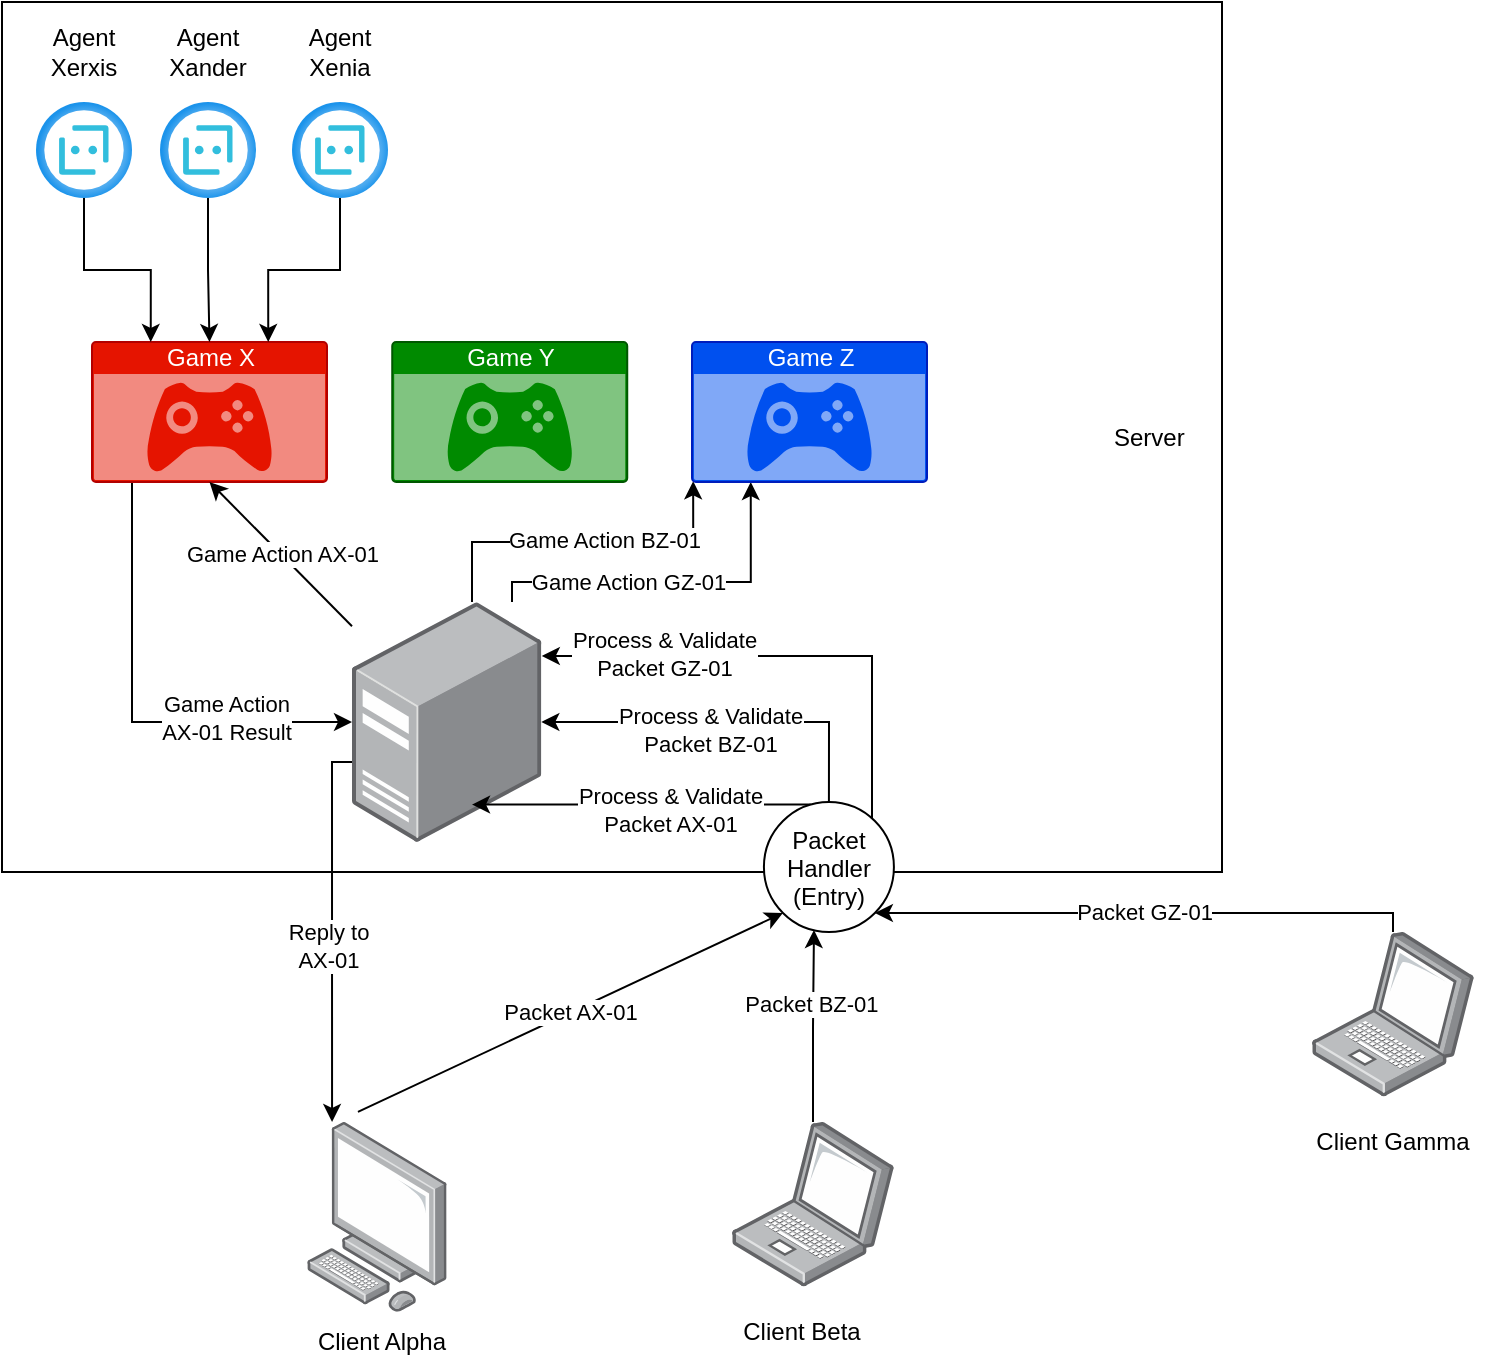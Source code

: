 <mxfile version="14.1.8" type="device"><diagram id="kwH8uOlHDMHIYEGMTlBu" name="Page-1"><mxGraphModel dx="2468" dy="2277" grid="1" gridSize="10" guides="1" tooltips="1" connect="1" arrows="1" fold="1" page="1" pageScale="1" pageWidth="827" pageHeight="1169" math="0" shadow="0"><root><mxCell id="0"/><mxCell id="1" parent="0"/><mxCell id="pQdqyS4wLz-QZiZdRWrY-2" value="Server&amp;nbsp; &amp;nbsp; &amp;nbsp;" style="rounded=0;whiteSpace=wrap;html=1;align=right;" vertex="1" parent="1"><mxGeometry x="-65" y="-200" width="610" height="435" as="geometry"/></mxCell><mxCell id="pQdqyS4wLz-QZiZdRWrY-33" value="Packet BZ-01&amp;nbsp;" style="edgeStyle=orthogonalEdgeStyle;rounded=0;orthogonalLoop=1;jettySize=auto;html=1;entryX=0.385;entryY=0.985;entryDx=0;entryDy=0;entryPerimeter=0;" edge="1" parent="1" source="pQdqyS4wLz-QZiZdRWrY-4" target="pQdqyS4wLz-QZiZdRWrY-14"><mxGeometry x="0.244" relative="1" as="geometry"><mxPoint as="offset"/></mxGeometry></mxCell><mxCell id="pQdqyS4wLz-QZiZdRWrY-4" value="" style="points=[];aspect=fixed;html=1;align=center;shadow=0;dashed=0;image;image=img/lib/allied_telesis/computer_and_terminals/Laptop.svg;" vertex="1" parent="1"><mxGeometry x="300" y="360" width="80.96" height="82.12" as="geometry"/></mxCell><mxCell id="pQdqyS4wLz-QZiZdRWrY-31" style="edgeStyle=orthogonalEdgeStyle;rounded=0;orthogonalLoop=1;jettySize=auto;html=1;entryX=0.179;entryY=0;entryDx=0;entryDy=0;entryPerimeter=0;" edge="1" parent="1" source="pQdqyS4wLz-QZiZdRWrY-5" target="pQdqyS4wLz-QZiZdRWrY-6"><mxGeometry relative="1" as="geometry"><Array as="points"><mxPoint x="100" y="180"/></Array></mxGeometry></mxCell><mxCell id="pQdqyS4wLz-QZiZdRWrY-32" value="Reply to&lt;br&gt;AX-01" style="edgeLabel;html=1;align=center;verticalAlign=middle;resizable=0;points=[];" vertex="1" connectable="0" parent="pQdqyS4wLz-QZiZdRWrY-31"><mxGeometry x="-0.25" y="4" relative="1" as="geometry"><mxPoint x="-6.51" y="30" as="offset"/></mxGeometry></mxCell><mxCell id="pQdqyS4wLz-QZiZdRWrY-43" style="edgeStyle=orthogonalEdgeStyle;rounded=0;orthogonalLoop=1;jettySize=auto;html=1;entryX=0.005;entryY=0.995;entryDx=0;entryDy=0;entryPerimeter=0;" edge="1" parent="1" source="pQdqyS4wLz-QZiZdRWrY-5" target="pQdqyS4wLz-QZiZdRWrY-12"><mxGeometry relative="1" as="geometry"><Array as="points"><mxPoint x="170" y="70"/><mxPoint x="281" y="70"/></Array></mxGeometry></mxCell><mxCell id="pQdqyS4wLz-QZiZdRWrY-45" value="Game Action BZ-01" style="edgeLabel;html=1;align=center;verticalAlign=middle;resizable=0;points=[];" vertex="1" connectable="0" parent="pQdqyS4wLz-QZiZdRWrY-43"><mxGeometry x="0.122" y="1" relative="1" as="geometry"><mxPoint as="offset"/></mxGeometry></mxCell><mxCell id="pQdqyS4wLz-QZiZdRWrY-44" style="edgeStyle=orthogonalEdgeStyle;rounded=0;orthogonalLoop=1;jettySize=auto;html=1;entryX=0.25;entryY=1;entryDx=0;entryDy=0;entryPerimeter=0;" edge="1" parent="1" source="pQdqyS4wLz-QZiZdRWrY-5" target="pQdqyS4wLz-QZiZdRWrY-12"><mxGeometry relative="1" as="geometry"><Array as="points"><mxPoint x="190" y="90"/><mxPoint x="309" y="90"/></Array></mxGeometry></mxCell><mxCell id="pQdqyS4wLz-QZiZdRWrY-46" value="Game Action GZ-01" style="edgeLabel;html=1;align=center;verticalAlign=middle;resizable=0;points=[];" vertex="1" connectable="0" parent="pQdqyS4wLz-QZiZdRWrY-44"><mxGeometry x="0.122" relative="1" as="geometry"><mxPoint x="-33.21" as="offset"/></mxGeometry></mxCell><mxCell id="pQdqyS4wLz-QZiZdRWrY-5" value="" style="points=[];aspect=fixed;html=1;align=center;shadow=0;dashed=0;image;image=img/lib/allied_telesis/computer_and_terminals/Server_Desktop.svg;" vertex="1" parent="1"><mxGeometry x="110" y="100" width="94.66" height="120" as="geometry"/></mxCell><mxCell id="pQdqyS4wLz-QZiZdRWrY-6" value="" style="points=[];aspect=fixed;html=1;align=center;shadow=0;dashed=0;image;image=img/lib/allied_telesis/computer_and_terminals/Personal_Computer.svg;" vertex="1" parent="1"><mxGeometry x="87.5" y="360" width="70" height="94.86" as="geometry"/></mxCell><mxCell id="pQdqyS4wLz-QZiZdRWrY-9" value="Packet AX-01" style="endArrow=classic;html=1;exitX=0.364;exitY=-0.053;exitDx=0;exitDy=0;exitPerimeter=0;entryX=0;entryY=1;entryDx=0;entryDy=0;" edge="1" parent="1" source="pQdqyS4wLz-QZiZdRWrY-6" target="pQdqyS4wLz-QZiZdRWrY-14"><mxGeometry width="50" height="50" relative="1" as="geometry"><mxPoint x="310" y="330" as="sourcePoint"/><mxPoint x="360" y="280" as="targetPoint"/></mxGeometry></mxCell><mxCell id="pQdqyS4wLz-QZiZdRWrY-29" style="edgeStyle=orthogonalEdgeStyle;rounded=0;orthogonalLoop=1;jettySize=auto;html=1;" edge="1" parent="1" source="pQdqyS4wLz-QZiZdRWrY-10" target="pQdqyS4wLz-QZiZdRWrY-5"><mxGeometry relative="1" as="geometry"><Array as="points"><mxPoint y="160"/></Array></mxGeometry></mxCell><mxCell id="pQdqyS4wLz-QZiZdRWrY-30" value="Game Action&lt;br&gt;AX-01 Result" style="edgeLabel;html=1;align=center;verticalAlign=middle;resizable=0;points=[];" vertex="1" connectable="0" parent="pQdqyS4wLz-QZiZdRWrY-29"><mxGeometry x="0.27" y="3" relative="1" as="geometry"><mxPoint x="21" y="1" as="offset"/></mxGeometry></mxCell><mxCell id="pQdqyS4wLz-QZiZdRWrY-10" value="Game X" style="html=1;strokeColor=#B20000;fillColor=#e51400;labelPosition=center;verticalLabelPosition=middle;verticalAlign=top;align=center;fontSize=12;outlineConnect=0;spacingTop=-6;fontColor=#ffffff;shape=mxgraph.sitemap.game;" vertex="1" parent="1"><mxGeometry x="-20.0" y="-30" width="117.5" height="70" as="geometry"/></mxCell><mxCell id="pQdqyS4wLz-QZiZdRWrY-11" value="Game Y" style="html=1;strokeColor=#005700;fillColor=#008a00;labelPosition=center;verticalLabelPosition=middle;verticalAlign=top;align=center;fontSize=12;outlineConnect=0;spacingTop=-6;fontColor=#ffffff;shape=mxgraph.sitemap.game;" vertex="1" parent="1"><mxGeometry x="130.12" y="-30" width="117.5" height="70" as="geometry"/></mxCell><mxCell id="pQdqyS4wLz-QZiZdRWrY-12" value="Game Z" style="html=1;strokeColor=#001DBC;fillColor=#0050ef;labelPosition=center;verticalLabelPosition=middle;verticalAlign=top;align=center;fontSize=12;outlineConnect=0;spacingTop=-6;shape=mxgraph.sitemap.game;fontColor=#ffffff;" vertex="1" parent="1"><mxGeometry x="280" y="-30" width="117.5" height="70" as="geometry"/></mxCell><mxCell id="pQdqyS4wLz-QZiZdRWrY-13" value="Game Action AX-01" style="endArrow=classic;html=1;entryX=0.5;entryY=1;entryDx=0;entryDy=0;entryPerimeter=0;" edge="1" parent="1" source="pQdqyS4wLz-QZiZdRWrY-5" target="pQdqyS4wLz-QZiZdRWrY-10"><mxGeometry width="50" height="50" relative="1" as="geometry"><mxPoint x="90" y="110" as="sourcePoint"/><mxPoint x="162.02" y="25.03" as="targetPoint"/></mxGeometry></mxCell><mxCell id="pQdqyS4wLz-QZiZdRWrY-38" style="edgeStyle=orthogonalEdgeStyle;rounded=0;orthogonalLoop=1;jettySize=auto;html=1;" edge="1" parent="1" source="pQdqyS4wLz-QZiZdRWrY-14" target="pQdqyS4wLz-QZiZdRWrY-5"><mxGeometry relative="1" as="geometry"><Array as="points"><mxPoint x="349" y="160"/></Array></mxGeometry></mxCell><mxCell id="pQdqyS4wLz-QZiZdRWrY-39" value="Process &amp;amp; Validate&lt;br&gt;Packet BZ-01" style="edgeLabel;html=1;align=center;verticalAlign=middle;resizable=0;points=[];" vertex="1" connectable="0" parent="pQdqyS4wLz-QZiZdRWrY-38"><mxGeometry x="0.079" y="4" relative="1" as="geometry"><mxPoint x="-1" as="offset"/></mxGeometry></mxCell><mxCell id="pQdqyS4wLz-QZiZdRWrY-47" style="edgeStyle=orthogonalEdgeStyle;rounded=0;orthogonalLoop=1;jettySize=auto;html=1;entryX=0.634;entryY=0.844;entryDx=0;entryDy=0;entryPerimeter=0;" edge="1" parent="1" source="pQdqyS4wLz-QZiZdRWrY-14" target="pQdqyS4wLz-QZiZdRWrY-5"><mxGeometry relative="1" as="geometry"><Array as="points"><mxPoint x="260" y="201"/></Array></mxGeometry></mxCell><mxCell id="pQdqyS4wLz-QZiZdRWrY-48" value="Process &amp;amp; Validate&lt;br&gt;Packet AX-01" style="edgeLabel;html=1;align=center;verticalAlign=middle;resizable=0;points=[];" vertex="1" connectable="0" parent="pQdqyS4wLz-QZiZdRWrY-47"><mxGeometry x="-0.168" y="2" relative="1" as="geometry"><mxPoint as="offset"/></mxGeometry></mxCell><mxCell id="pQdqyS4wLz-QZiZdRWrY-50" style="edgeStyle=orthogonalEdgeStyle;rounded=0;orthogonalLoop=1;jettySize=auto;html=1;entryX=1.003;entryY=0.221;entryDx=0;entryDy=0;entryPerimeter=0;" edge="1" parent="1" source="pQdqyS4wLz-QZiZdRWrY-14" target="pQdqyS4wLz-QZiZdRWrY-5"><mxGeometry relative="1" as="geometry"><Array as="points"><mxPoint x="370" y="233"/><mxPoint x="370" y="127"/><mxPoint x="205" y="127"/></Array></mxGeometry></mxCell><mxCell id="pQdqyS4wLz-QZiZdRWrY-51" value="Process &amp;amp; Validate&lt;br&gt;Packet GZ-01" style="edgeLabel;html=1;align=center;verticalAlign=middle;resizable=0;points=[];" vertex="1" connectable="0" parent="pQdqyS4wLz-QZiZdRWrY-50"><mxGeometry x="0.504" y="-1" relative="1" as="geometry"><mxPoint as="offset"/></mxGeometry></mxCell><mxCell id="pQdqyS4wLz-QZiZdRWrY-14" value="Packet&#10;Handler&#10;(Entry)" style="ellipse;fillColor=#ffffff;strokeColor=#000000;" vertex="1" parent="1"><mxGeometry x="315.96" y="200" width="65" height="65" as="geometry"/></mxCell><mxCell id="pQdqyS4wLz-QZiZdRWrY-16" value="Client Alpha" style="text;html=1;strokeColor=none;fillColor=none;align=center;verticalAlign=middle;whiteSpace=wrap;rounded=0;" vertex="1" parent="1"><mxGeometry x="90.12" y="460" width="69.88" height="20" as="geometry"/></mxCell><mxCell id="pQdqyS4wLz-QZiZdRWrY-22" style="edgeStyle=orthogonalEdgeStyle;rounded=0;orthogonalLoop=1;jettySize=auto;html=1;entryX=0.25;entryY=0;entryDx=0;entryDy=0;entryPerimeter=0;" edge="1" parent="1" source="pQdqyS4wLz-QZiZdRWrY-17" target="pQdqyS4wLz-QZiZdRWrY-10"><mxGeometry relative="1" as="geometry"/></mxCell><mxCell id="pQdqyS4wLz-QZiZdRWrY-17" value="" style="aspect=fixed;html=1;points=[];align=center;image;fontSize=12;image=img/lib/azure2/ai_machine_learning/Bot_Services.svg;" vertex="1" parent="1"><mxGeometry x="-48" y="-150" width="48" height="48" as="geometry"/></mxCell><mxCell id="pQdqyS4wLz-QZiZdRWrY-20" style="edgeStyle=orthogonalEdgeStyle;rounded=0;orthogonalLoop=1;jettySize=auto;html=1;entryX=0.75;entryY=0;entryDx=0;entryDy=0;entryPerimeter=0;" edge="1" parent="1" source="pQdqyS4wLz-QZiZdRWrY-19" target="pQdqyS4wLz-QZiZdRWrY-10"><mxGeometry relative="1" as="geometry"/></mxCell><mxCell id="pQdqyS4wLz-QZiZdRWrY-19" value="" style="aspect=fixed;html=1;points=[];align=center;image;fontSize=12;image=img/lib/azure2/ai_machine_learning/Bot_Services.svg;" vertex="1" parent="1"><mxGeometry x="80" y="-150" width="48" height="48" as="geometry"/></mxCell><mxCell id="pQdqyS4wLz-QZiZdRWrY-25" value="" style="edgeStyle=orthogonalEdgeStyle;rounded=0;orthogonalLoop=1;jettySize=auto;html=1;" edge="1" parent="1" source="pQdqyS4wLz-QZiZdRWrY-24" target="pQdqyS4wLz-QZiZdRWrY-10"><mxGeometry relative="1" as="geometry"/></mxCell><mxCell id="pQdqyS4wLz-QZiZdRWrY-24" value="" style="aspect=fixed;html=1;points=[];align=center;image;fontSize=12;image=img/lib/azure2/ai_machine_learning/Bot_Services.svg;" vertex="1" parent="1"><mxGeometry x="14" y="-150" width="48" height="48" as="geometry"/></mxCell><mxCell id="pQdqyS4wLz-QZiZdRWrY-26" value="Agent Xerxis" style="text;html=1;strokeColor=none;fillColor=none;align=center;verticalAlign=middle;whiteSpace=wrap;rounded=0;" vertex="1" parent="1"><mxGeometry x="-53" y="-190" width="58" height="30" as="geometry"/></mxCell><mxCell id="pQdqyS4wLz-QZiZdRWrY-27" value="Agent Xander" style="text;html=1;strokeColor=none;fillColor=none;align=center;verticalAlign=middle;whiteSpace=wrap;rounded=0;" vertex="1" parent="1"><mxGeometry x="9" y="-190" width="58" height="30" as="geometry"/></mxCell><mxCell id="pQdqyS4wLz-QZiZdRWrY-28" value="Agent Xenia" style="text;html=1;strokeColor=none;fillColor=none;align=center;verticalAlign=middle;whiteSpace=wrap;rounded=0;" vertex="1" parent="1"><mxGeometry x="75" y="-190" width="58" height="30" as="geometry"/></mxCell><mxCell id="pQdqyS4wLz-QZiZdRWrY-34" value="Client Beta" style="text;html=1;strokeColor=none;fillColor=none;align=center;verticalAlign=middle;whiteSpace=wrap;rounded=0;" vertex="1" parent="1"><mxGeometry x="300" y="454.86" width="69.88" height="20" as="geometry"/></mxCell><mxCell id="pQdqyS4wLz-QZiZdRWrY-37" value="Packet GZ-01" style="edgeStyle=orthogonalEdgeStyle;rounded=0;orthogonalLoop=1;jettySize=auto;html=1;entryX=1;entryY=1;entryDx=0;entryDy=0;" edge="1" parent="1" source="pQdqyS4wLz-QZiZdRWrY-35" target="pQdqyS4wLz-QZiZdRWrY-14"><mxGeometry relative="1" as="geometry"><Array as="points"><mxPoint x="631" y="255"/></Array></mxGeometry></mxCell><mxCell id="pQdqyS4wLz-QZiZdRWrY-35" value="" style="points=[];aspect=fixed;html=1;align=center;shadow=0;dashed=0;image;image=img/lib/allied_telesis/computer_and_terminals/Laptop.svg;" vertex="1" parent="1"><mxGeometry x="590" y="265" width="80.96" height="82.12" as="geometry"/></mxCell><mxCell id="pQdqyS4wLz-QZiZdRWrY-36" value="Client Gamma" style="text;html=1;strokeColor=none;fillColor=none;align=center;verticalAlign=middle;whiteSpace=wrap;rounded=0;" vertex="1" parent="1"><mxGeometry x="576.02" y="360" width="108.92" height="20" as="geometry"/></mxCell></root></mxGraphModel></diagram></mxfile>